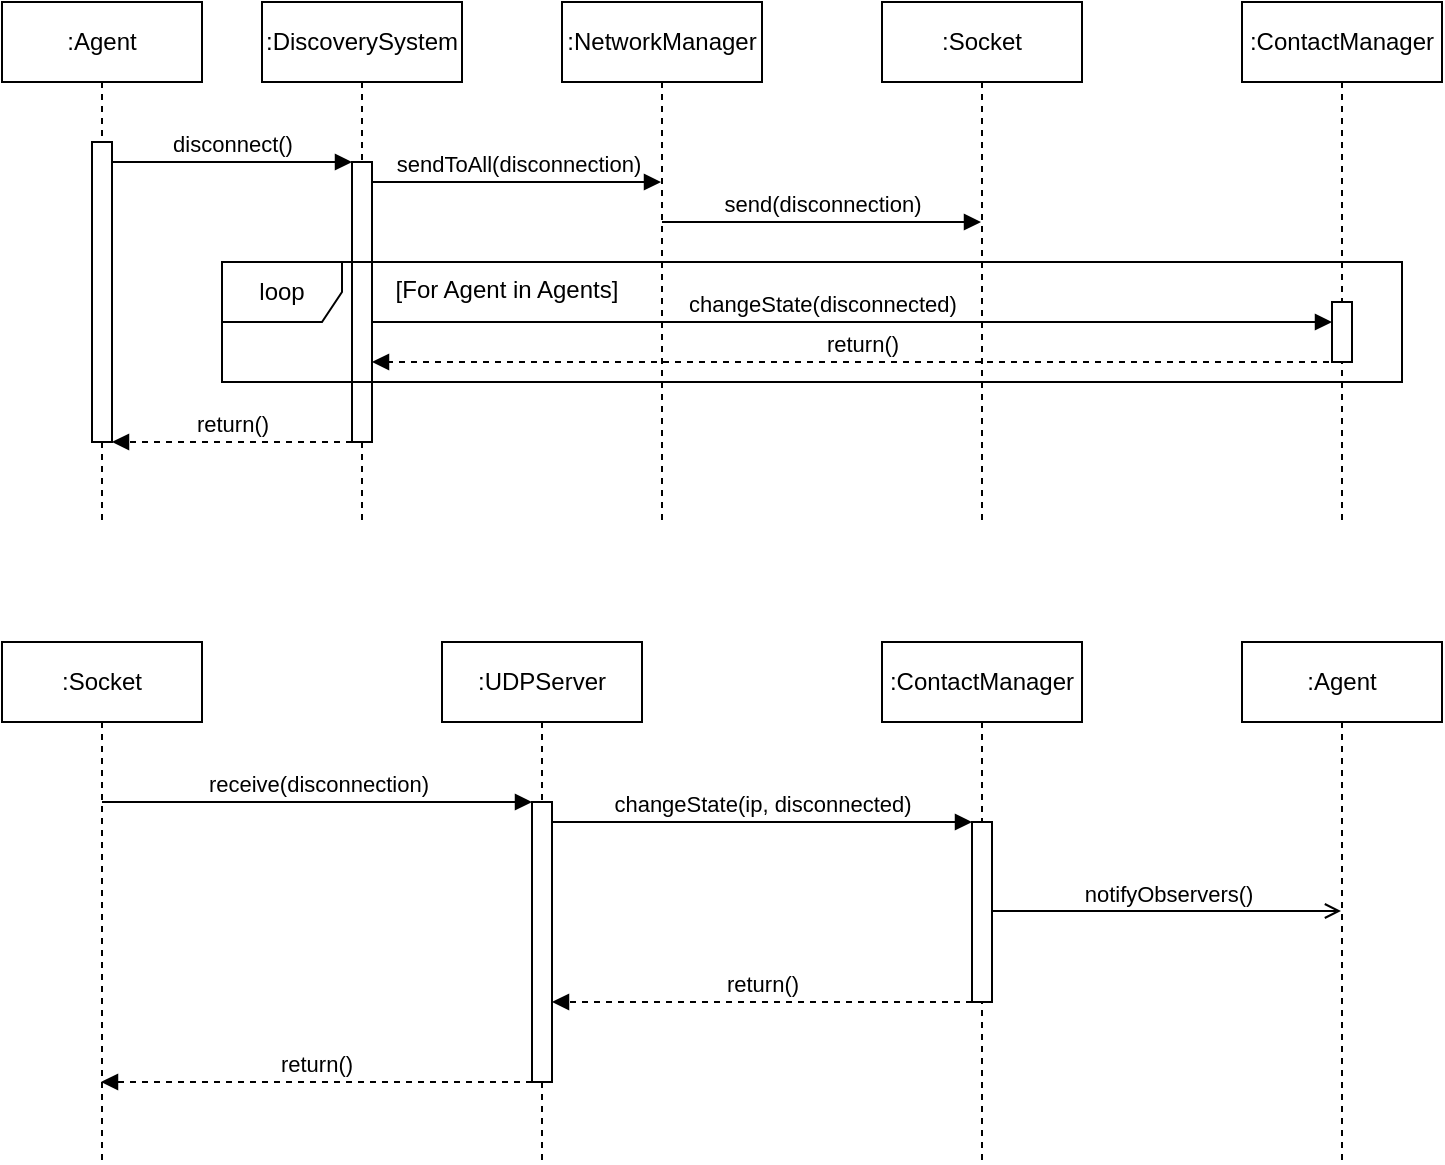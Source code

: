 <mxfile version="22.1.18" type="github">
  <diagram name="Page-1" id="2YBvvXClWsGukQMizWep">
    <mxGraphModel dx="1195" dy="610" grid="1" gridSize="10" guides="1" tooltips="1" connect="1" arrows="1" fold="1" page="1" pageScale="1" pageWidth="850" pageHeight="1100" math="0" shadow="0">
      <root>
        <mxCell id="0" />
        <mxCell id="1" parent="0" />
        <mxCell id="aM9ryv3xv72pqoxQDRHE-1" value=":Agent" style="shape=umlLifeline;perimeter=lifelinePerimeter;whiteSpace=wrap;html=1;container=0;dropTarget=0;collapsible=0;recursiveResize=0;outlineConnect=0;portConstraint=eastwest;newEdgeStyle={&quot;edgeStyle&quot;:&quot;elbowEdgeStyle&quot;,&quot;elbow&quot;:&quot;vertical&quot;,&quot;curved&quot;:0,&quot;rounded&quot;:0};" parent="1" vertex="1">
          <mxGeometry x="60" y="40" width="100" height="260" as="geometry" />
        </mxCell>
        <mxCell id="aM9ryv3xv72pqoxQDRHE-2" value="" style="html=1;points=[];perimeter=orthogonalPerimeter;outlineConnect=0;targetShapes=umlLifeline;portConstraint=eastwest;newEdgeStyle={&quot;edgeStyle&quot;:&quot;elbowEdgeStyle&quot;,&quot;elbow&quot;:&quot;vertical&quot;,&quot;curved&quot;:0,&quot;rounded&quot;:0};" parent="aM9ryv3xv72pqoxQDRHE-1" vertex="1">
          <mxGeometry x="45" y="70" width="10" height="150" as="geometry" />
        </mxCell>
        <mxCell id="aM9ryv3xv72pqoxQDRHE-5" value=":DiscoverySystem" style="shape=umlLifeline;perimeter=lifelinePerimeter;whiteSpace=wrap;html=1;container=0;dropTarget=0;collapsible=0;recursiveResize=0;outlineConnect=0;portConstraint=eastwest;newEdgeStyle={&quot;edgeStyle&quot;:&quot;elbowEdgeStyle&quot;,&quot;elbow&quot;:&quot;vertical&quot;,&quot;curved&quot;:0,&quot;rounded&quot;:0};" parent="1" vertex="1">
          <mxGeometry x="190" y="40" width="100" height="260" as="geometry" />
        </mxCell>
        <mxCell id="cc4XYzGoG_5n-Fmv61_O-27" value="" style="html=1;points=[];perimeter=orthogonalPerimeter;outlineConnect=0;targetShapes=umlLifeline;portConstraint=eastwest;newEdgeStyle={&quot;edgeStyle&quot;:&quot;elbowEdgeStyle&quot;,&quot;elbow&quot;:&quot;vertical&quot;,&quot;curved&quot;:0,&quot;rounded&quot;:0};" parent="aM9ryv3xv72pqoxQDRHE-5" vertex="1">
          <mxGeometry x="45" y="130" width="10" height="60" as="geometry" />
        </mxCell>
        <mxCell id="aM9ryv3xv72pqoxQDRHE-6" value="" style="html=1;points=[];perimeter=orthogonalPerimeter;outlineConnect=0;targetShapes=umlLifeline;portConstraint=eastwest;newEdgeStyle={&quot;edgeStyle&quot;:&quot;elbowEdgeStyle&quot;,&quot;elbow&quot;:&quot;vertical&quot;,&quot;curved&quot;:0,&quot;rounded&quot;:0};" parent="aM9ryv3xv72pqoxQDRHE-5" vertex="1">
          <mxGeometry x="45" y="80" width="10" height="140" as="geometry" />
        </mxCell>
        <mxCell id="aM9ryv3xv72pqoxQDRHE-7" value="&lt;div&gt;disconnect()&lt;/div&gt;" style="html=1;verticalAlign=bottom;endArrow=block;edgeStyle=elbowEdgeStyle;elbow=vertical;curved=0;rounded=0;" parent="1" source="aM9ryv3xv72pqoxQDRHE-2" target="aM9ryv3xv72pqoxQDRHE-6" edge="1">
          <mxGeometry relative="1" as="geometry">
            <mxPoint x="215" y="130" as="sourcePoint" />
            <Array as="points">
              <mxPoint x="200" y="120" />
            </Array>
          </mxGeometry>
        </mxCell>
        <mxCell id="cc4XYzGoG_5n-Fmv61_O-1" value=":Socket" style="shape=umlLifeline;perimeter=lifelinePerimeter;whiteSpace=wrap;html=1;container=0;dropTarget=0;collapsible=0;recursiveResize=0;outlineConnect=0;portConstraint=eastwest;newEdgeStyle={&quot;edgeStyle&quot;:&quot;elbowEdgeStyle&quot;,&quot;elbow&quot;:&quot;vertical&quot;,&quot;curved&quot;:0,&quot;rounded&quot;:0};" parent="1" vertex="1">
          <mxGeometry x="500" y="40" width="100" height="260" as="geometry" />
        </mxCell>
        <mxCell id="cc4XYzGoG_5n-Fmv61_O-3" value="sendToAll(disconnection)" style="html=1;verticalAlign=bottom;endArrow=block;edgeStyle=elbowEdgeStyle;elbow=vertical;curved=0;rounded=0;" parent="1" edge="1" target="sexntVy-94tG_eXG7iy1-1" source="aM9ryv3xv72pqoxQDRHE-6">
          <mxGeometry relative="1" as="geometry">
            <mxPoint x="250" y="150" as="sourcePoint" />
            <Array as="points">
              <mxPoint x="300" y="130" />
            </Array>
            <mxPoint x="399.5" y="130" as="targetPoint" />
          </mxGeometry>
        </mxCell>
        <mxCell id="gZrCHBYVLg_YhAh_wo58-1" value=":ContactManager" style="shape=umlLifeline;perimeter=lifelinePerimeter;whiteSpace=wrap;html=1;container=0;dropTarget=0;collapsible=0;recursiveResize=0;outlineConnect=0;portConstraint=eastwest;newEdgeStyle={&quot;edgeStyle&quot;:&quot;elbowEdgeStyle&quot;,&quot;elbow&quot;:&quot;vertical&quot;,&quot;curved&quot;:0,&quot;rounded&quot;:0};" parent="1" vertex="1">
          <mxGeometry x="680" y="40" width="100" height="260" as="geometry" />
        </mxCell>
        <mxCell id="gZrCHBYVLg_YhAh_wo58-36" value="" style="html=1;points=[];perimeter=orthogonalPerimeter;outlineConnect=0;targetShapes=umlLifeline;portConstraint=eastwest;newEdgeStyle={&quot;edgeStyle&quot;:&quot;elbowEdgeStyle&quot;,&quot;elbow&quot;:&quot;vertical&quot;,&quot;curved&quot;:0,&quot;rounded&quot;:0};" parent="gZrCHBYVLg_YhAh_wo58-1" vertex="1">
          <mxGeometry x="45" y="150" width="10" height="30" as="geometry" />
        </mxCell>
        <mxCell id="gZrCHBYVLg_YhAh_wo58-2" value="&lt;div&gt;changeState(disconnected)&lt;/div&gt;" style="html=1;verticalAlign=bottom;endArrow=block;edgeStyle=elbowEdgeStyle;elbow=vertical;curved=0;rounded=0;" parent="1" edge="1" target="gZrCHBYVLg_YhAh_wo58-36" source="aM9ryv3xv72pqoxQDRHE-6">
          <mxGeometry x="-0.062" relative="1" as="geometry">
            <mxPoint x="240" y="220" as="sourcePoint" />
            <Array as="points">
              <mxPoint x="290" y="200" />
              <mxPoint x="425" y="240" />
            </Array>
            <mxPoint x="726.5" y="240" as="targetPoint" />
            <mxPoint as="offset" />
          </mxGeometry>
        </mxCell>
        <mxCell id="gZrCHBYVLg_YhAh_wo58-37" value="return()" style="html=1;verticalAlign=bottom;endArrow=block;edgeStyle=elbowEdgeStyle;elbow=vertical;curved=0;rounded=0;dashed=1;" parent="1" edge="1" target="cc4XYzGoG_5n-Fmv61_O-27">
          <mxGeometry relative="1" as="geometry">
            <mxPoint x="735.5" y="220" as="sourcePoint" />
            <Array as="points">
              <mxPoint x="666" y="220" />
            </Array>
            <mxPoint x="335" y="220" as="targetPoint" />
          </mxGeometry>
        </mxCell>
        <mxCell id="j85xQhlPPARI3KzOtcpb-1" value="return()" style="html=1;verticalAlign=bottom;endArrow=block;edgeStyle=elbowEdgeStyle;elbow=vertical;curved=0;rounded=0;dashed=1;" parent="1" edge="1" target="aM9ryv3xv72pqoxQDRHE-2" source="aM9ryv3xv72pqoxQDRHE-6">
          <mxGeometry relative="1" as="geometry">
            <mxPoint x="325" y="260" as="sourcePoint" />
            <Array as="points">
              <mxPoint x="220" y="260" />
            </Array>
            <mxPoint x="109.5" y="260" as="targetPoint" />
          </mxGeometry>
        </mxCell>
        <mxCell id="VgFN2w11cG57oW9lGC4S-1" value="" style="html=1;points=[];perimeter=orthogonalPerimeter;outlineConnect=0;targetShapes=umlLifeline;portConstraint=eastwest;newEdgeStyle={&quot;edgeStyle&quot;:&quot;elbowEdgeStyle&quot;,&quot;elbow&quot;:&quot;vertical&quot;,&quot;curved&quot;:0,&quot;rounded&quot;:0};" parent="1" vertex="1">
          <mxGeometry x="325" y="500" width="10" height="60" as="geometry" />
        </mxCell>
        <mxCell id="VgFN2w11cG57oW9lGC4S-2" value=":Socket" style="shape=umlLifeline;perimeter=lifelinePerimeter;whiteSpace=wrap;html=1;container=0;dropTarget=0;collapsible=0;recursiveResize=0;outlineConnect=0;portConstraint=eastwest;newEdgeStyle={&quot;edgeStyle&quot;:&quot;elbowEdgeStyle&quot;,&quot;elbow&quot;:&quot;vertical&quot;,&quot;curved&quot;:0,&quot;rounded&quot;:0};" parent="1" vertex="1">
          <mxGeometry x="60" y="360" width="100" height="260" as="geometry" />
        </mxCell>
        <mxCell id="VgFN2w11cG57oW9lGC4S-4" value=":UDPServer" style="shape=umlLifeline;perimeter=lifelinePerimeter;whiteSpace=wrap;html=1;container=0;dropTarget=0;collapsible=0;recursiveResize=0;outlineConnect=0;portConstraint=eastwest;newEdgeStyle={&quot;edgeStyle&quot;:&quot;elbowEdgeStyle&quot;,&quot;elbow&quot;:&quot;vertical&quot;,&quot;curved&quot;:0,&quot;rounded&quot;:0};" parent="1" vertex="1">
          <mxGeometry x="280" y="360" width="100" height="260" as="geometry" />
        </mxCell>
        <mxCell id="VgFN2w11cG57oW9lGC4S-5" value="" style="html=1;points=[];perimeter=orthogonalPerimeter;outlineConnect=0;targetShapes=umlLifeline;portConstraint=eastwest;newEdgeStyle={&quot;edgeStyle&quot;:&quot;elbowEdgeStyle&quot;,&quot;elbow&quot;:&quot;vertical&quot;,&quot;curved&quot;:0,&quot;rounded&quot;:0};" parent="VgFN2w11cG57oW9lGC4S-4" vertex="1">
          <mxGeometry x="45" y="80" width="10" height="140" as="geometry" />
        </mxCell>
        <mxCell id="VgFN2w11cG57oW9lGC4S-6" value="&lt;div&gt;receive(disconnection)&lt;/div&gt;" style="html=1;verticalAlign=bottom;endArrow=block;edgeStyle=elbowEdgeStyle;elbow=vertical;curved=0;rounded=0;" parent="1" source="VgFN2w11cG57oW9lGC4S-2" target="VgFN2w11cG57oW9lGC4S-5" edge="1">
          <mxGeometry relative="1" as="geometry">
            <mxPoint x="215" y="450" as="sourcePoint" />
            <Array as="points">
              <mxPoint x="200" y="440" />
            </Array>
          </mxGeometry>
        </mxCell>
        <mxCell id="VgFN2w11cG57oW9lGC4S-7" value=":Agent" style="shape=umlLifeline;perimeter=lifelinePerimeter;whiteSpace=wrap;html=1;container=0;dropTarget=0;collapsible=0;recursiveResize=0;outlineConnect=0;portConstraint=eastwest;newEdgeStyle={&quot;edgeStyle&quot;:&quot;elbowEdgeStyle&quot;,&quot;elbow&quot;:&quot;vertical&quot;,&quot;curved&quot;:0,&quot;rounded&quot;:0};" parent="1" vertex="1">
          <mxGeometry x="680" y="360" width="100" height="260" as="geometry" />
        </mxCell>
        <mxCell id="VgFN2w11cG57oW9lGC4S-9" value=":ContactManager" style="shape=umlLifeline;perimeter=lifelinePerimeter;whiteSpace=wrap;html=1;container=0;dropTarget=0;collapsible=0;recursiveResize=0;outlineConnect=0;portConstraint=eastwest;newEdgeStyle={&quot;edgeStyle&quot;:&quot;elbowEdgeStyle&quot;,&quot;elbow&quot;:&quot;vertical&quot;,&quot;curved&quot;:0,&quot;rounded&quot;:0};" parent="1" vertex="1">
          <mxGeometry x="500" y="360" width="100" height="260" as="geometry" />
        </mxCell>
        <mxCell id="VgFN2w11cG57oW9lGC4S-10" value="" style="html=1;points=[];perimeter=orthogonalPerimeter;outlineConnect=0;targetShapes=umlLifeline;portConstraint=eastwest;newEdgeStyle={&quot;edgeStyle&quot;:&quot;elbowEdgeStyle&quot;,&quot;elbow&quot;:&quot;vertical&quot;,&quot;curved&quot;:0,&quot;rounded&quot;:0};" parent="VgFN2w11cG57oW9lGC4S-9" vertex="1">
          <mxGeometry x="45" y="90" width="10" height="90" as="geometry" />
        </mxCell>
        <mxCell id="VgFN2w11cG57oW9lGC4S-11" value="&lt;div&gt;changeState(ip, disconnected)&lt;/div&gt;" style="html=1;verticalAlign=bottom;endArrow=block;edgeStyle=elbowEdgeStyle;elbow=vertical;curved=0;rounded=0;" parent="1" target="VgFN2w11cG57oW9lGC4S-10" edge="1">
          <mxGeometry relative="1" as="geometry">
            <mxPoint x="335" y="450" as="sourcePoint" />
            <Array as="points">
              <mxPoint x="425" y="450" />
            </Array>
            <mxPoint x="726.5" y="450" as="targetPoint" />
          </mxGeometry>
        </mxCell>
        <mxCell id="VgFN2w11cG57oW9lGC4S-12" value="return()" style="html=1;verticalAlign=bottom;endArrow=block;edgeStyle=elbowEdgeStyle;elbow=vertical;curved=0;rounded=0;dashed=1;" parent="1" source="VgFN2w11cG57oW9lGC4S-10" edge="1">
          <mxGeometry relative="1" as="geometry">
            <mxPoint x="735.5" y="540" as="sourcePoint" />
            <Array as="points">
              <mxPoint x="440" y="540" />
            </Array>
            <mxPoint x="335" y="540" as="targetPoint" />
          </mxGeometry>
        </mxCell>
        <mxCell id="VgFN2w11cG57oW9lGC4S-13" value="return()" style="html=1;verticalAlign=bottom;endArrow=block;edgeStyle=elbowEdgeStyle;elbow=vertical;curved=0;rounded=0;dashed=1;" parent="1" edge="1">
          <mxGeometry relative="1" as="geometry">
            <mxPoint x="325" y="580" as="sourcePoint" />
            <Array as="points">
              <mxPoint x="220" y="580" />
            </Array>
            <mxPoint x="109.5" y="580" as="targetPoint" />
          </mxGeometry>
        </mxCell>
        <mxCell id="VgFN2w11cG57oW9lGC4S-14" value="notifyObservers()" style="html=1;verticalAlign=bottom;endArrow=open;edgeStyle=elbowEdgeStyle;elbow=vertical;curved=0;rounded=0;endFill=0;" parent="1" source="VgFN2w11cG57oW9lGC4S-10" target="VgFN2w11cG57oW9lGC4S-7" edge="1">
          <mxGeometry relative="1" as="geometry">
            <mxPoint x="550" y="494.5" as="sourcePoint" />
            <Array as="points">
              <mxPoint x="640" y="494.5" />
            </Array>
            <mxPoint x="760" y="494.5" as="targetPoint" />
          </mxGeometry>
        </mxCell>
        <mxCell id="sexntVy-94tG_eXG7iy1-1" value=":NetworkManager" style="shape=umlLifeline;perimeter=lifelinePerimeter;whiteSpace=wrap;html=1;container=0;dropTarget=0;collapsible=0;recursiveResize=0;outlineConnect=0;portConstraint=eastwest;newEdgeStyle={&quot;edgeStyle&quot;:&quot;elbowEdgeStyle&quot;,&quot;elbow&quot;:&quot;vertical&quot;,&quot;curved&quot;:0,&quot;rounded&quot;:0};" vertex="1" parent="1">
          <mxGeometry x="340" y="40" width="100" height="260" as="geometry" />
        </mxCell>
        <mxCell id="sexntVy-94tG_eXG7iy1-2" value="send(disconnection)" style="html=1;verticalAlign=bottom;endArrow=block;edgeStyle=elbowEdgeStyle;elbow=vertical;curved=0;rounded=0;" edge="1" parent="1" source="sexntVy-94tG_eXG7iy1-1" target="cc4XYzGoG_5n-Fmv61_O-1">
          <mxGeometry relative="1" as="geometry">
            <mxPoint x="410" y="150" as="sourcePoint" />
            <Array as="points">
              <mxPoint x="465" y="150" />
            </Array>
            <mxPoint x="555" y="150" as="targetPoint" />
          </mxGeometry>
        </mxCell>
        <mxCell id="sexntVy-94tG_eXG7iy1-3" value="" style="group" vertex="1" connectable="0" parent="1">
          <mxGeometry x="170" y="170" width="590" height="80" as="geometry" />
        </mxCell>
        <mxCell id="sexntVy-94tG_eXG7iy1-4" value="loop" style="shape=umlFrame;whiteSpace=wrap;html=1;pointerEvents=0;movable=1;resizable=1;rotatable=1;deletable=1;editable=1;locked=0;connectable=1;" vertex="1" parent="sexntVy-94tG_eXG7iy1-3">
          <mxGeometry width="590" height="60" as="geometry" />
        </mxCell>
        <mxCell id="sexntVy-94tG_eXG7iy1-5" value="" style="group" vertex="1" connectable="0" parent="sexntVy-94tG_eXG7iy1-3">
          <mxGeometry width="590" height="80" as="geometry" />
        </mxCell>
        <mxCell id="sexntVy-94tG_eXG7iy1-6" value="" style="line;strokeWidth=1;fillColor=none;align=left;verticalAlign=middle;spacingTop=-1;spacingLeft=3;spacingRight=3;rotatable=0;labelPosition=right;points=[];portConstraint=eastwest;strokeColor=inherit;" vertex="1" parent="sexntVy-94tG_eXG7iy1-5">
          <mxGeometry x="91.552" y="22.857" width="101.724" height="1.905" as="geometry" />
        </mxCell>
        <mxCell id="sexntVy-94tG_eXG7iy1-7" value="[For Agent in Agents]" style="text;html=1;align=center;verticalAlign=middle;resizable=1;points=[];autosize=1;strokeColor=none;fillColor=none;movable=1;rotatable=1;deletable=1;editable=1;locked=0;connectable=1;" vertex="1" parent="sexntVy-94tG_eXG7iy1-5">
          <mxGeometry x="71.206" y="10" width="142.414" height="7.143" as="geometry" />
        </mxCell>
      </root>
    </mxGraphModel>
  </diagram>
</mxfile>
